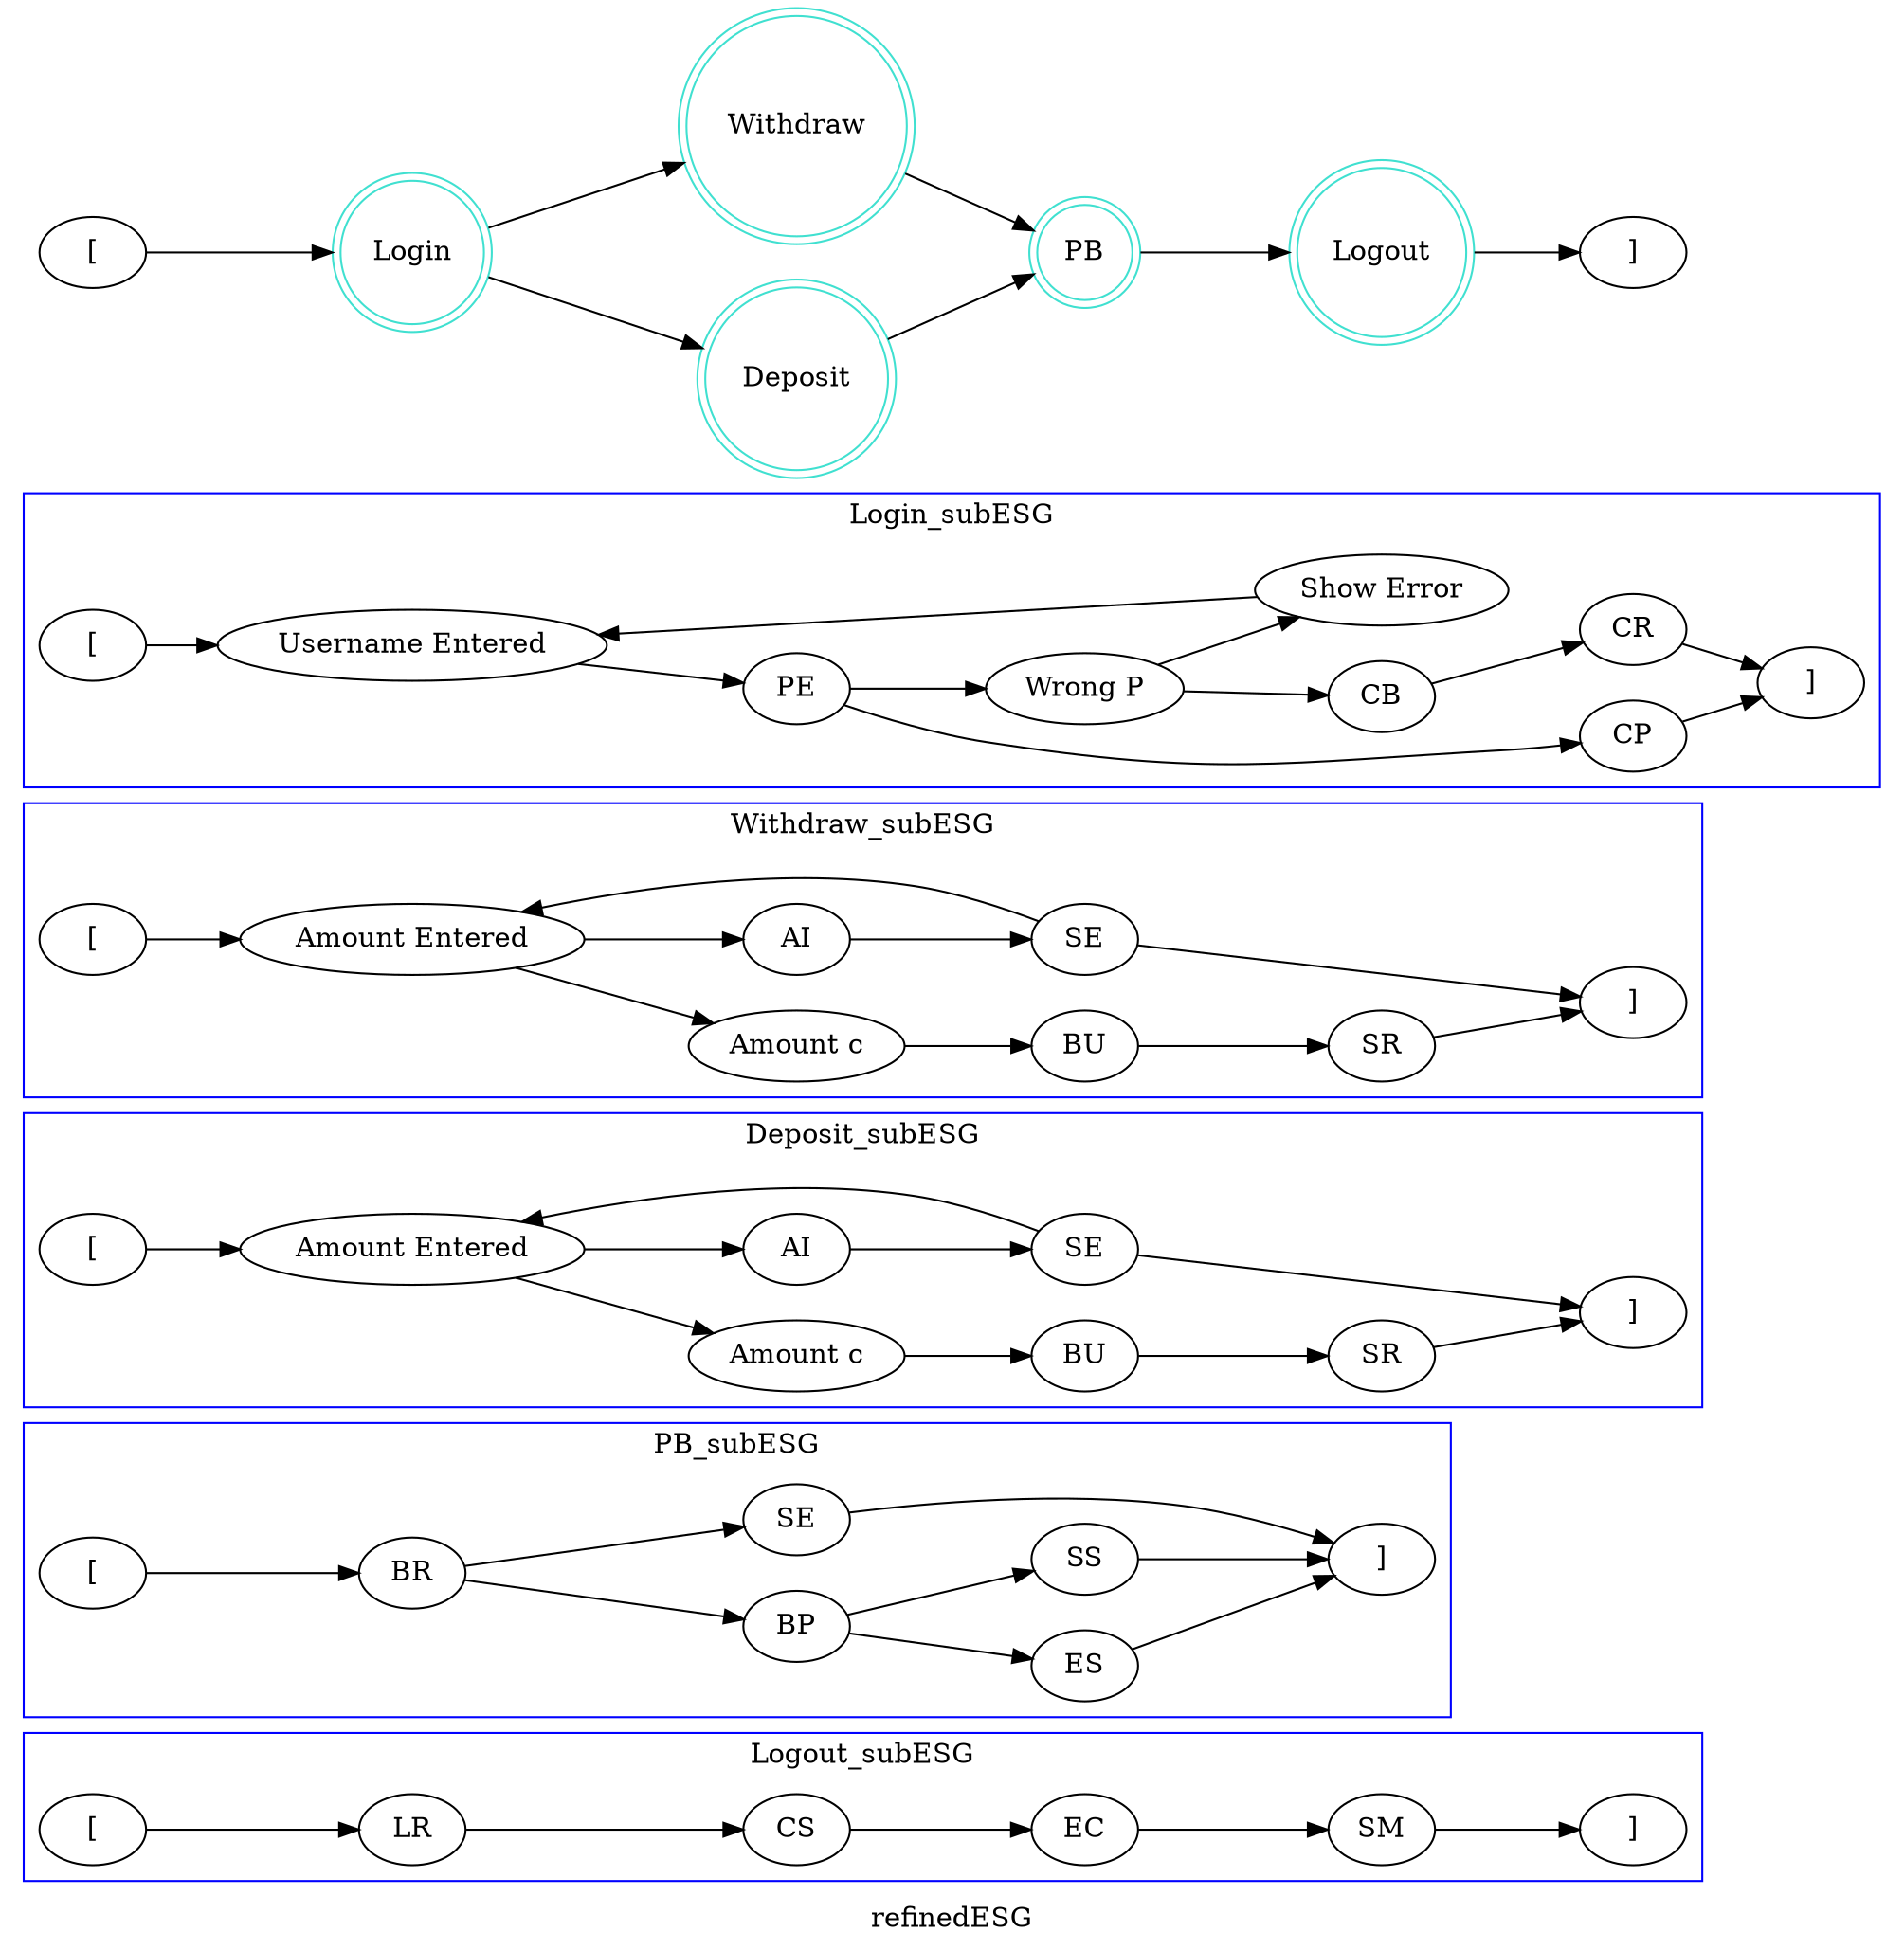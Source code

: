 digraph G {
rankdir = LR
subgraph clusterLogout_subESG {
label = Logout_subESG
color = "blue"
label = "Logout_subESG";
esg5_vertex0 -> esg5_vertex1[ color = black];
esg5_vertex1 -> esg5_vertex2[ color = black];
esg5_vertex2 -> esg5_vertex3[ color = black];
esg5_vertex3 -> esg5_vertex4[ color = black];
esg5_vertex4 -> esg5_vertex5[ color = black];
esg5_vertex0 [label = "[", shape = ellipse, color=black]
esg5_vertex1 [label = "LR", shape = ellipse, color=black]
esg5_vertex2 [label = "CS", shape = ellipse, color=black]
esg5_vertex3 [label = "EC", shape = ellipse, color=black]
esg5_vertex4 [label = "SM", shape = ellipse, color=black]
esg5_vertex5 [label = "]", shape = ellipse, color=black]
}
subgraph clusterPB_subESG {
label = PB_subESG
color = "blue"
label = "PB_subESG";
esg4_vertex0 -> esg4_vertex1[ color = black];
esg4_vertex1 -> esg4_vertex2[ color = black];
esg4_vertex2 -> esg4_vertex3[ color = black];
esg4_vertex2 -> esg4_vertex4[ color = black];
esg4_vertex1 -> esg4_vertex5[ color = black];
esg4_vertex3 -> esg4_vertex6[ color = black];
esg4_vertex4 -> esg4_vertex6[ color = black];
esg4_vertex5 -> esg4_vertex6[ color = black];
esg4_vertex0 [label = "[", shape = ellipse, color=black]
esg4_vertex1 [label = "BR", shape = ellipse, color=black]
esg4_vertex2 [label = "BP", shape = ellipse, color=black]
esg4_vertex3 [label = "ES", shape = ellipse, color=black]
esg4_vertex4 [label = "SS", shape = ellipse, color=black]
esg4_vertex5 [label = "SE", shape = ellipse, color=black]
esg4_vertex6 [label = "]", shape = ellipse, color=black]
}
subgraph clusterDeposit_subESG {
label = Deposit_subESG
color = "blue"
label = "Deposit_subESG";
esg3_vertex0 -> esg3_vertex1[ color = black];
esg3_vertex1 -> esg3_vertex2[ color = black];
esg3_vertex2 -> esg3_vertex3[ color = black];
esg3_vertex3 -> esg3_vertex4[ color = black];
esg3_vertex4 -> esg3_vertex7[ color = black];
esg3_vertex1 -> esg3_vertex5[ color = black];
esg3_vertex5 -> esg3_vertex6[ color = black];
esg3_vertex6 -> esg3_vertex1[ color = black];
esg3_vertex6 -> esg3_vertex7[ color = black];
esg3_vertex0 [label = "[", shape = ellipse, color=black]
esg3_vertex1 [label = "Amount Entered", shape = ellipse, color=black]
esg3_vertex2 [label = "Amount c", shape = ellipse, color=black]
esg3_vertex3 [label = "BU", shape = ellipse, color=black]
esg3_vertex4 [label = "SR", shape = ellipse, color=black]
esg3_vertex7 [label = "]", shape = ellipse, color=black]
esg3_vertex5 [label = "AI", shape = ellipse, color=black]
esg3_vertex6 [label = "SE", shape = ellipse, color=black]
}
subgraph clusterWithdraw_subESG {
label = Withdraw_subESG
color = "blue"
label = "Withdraw_subESG";
esg2_vertex0 -> esg2_vertex1[ color = black];
esg2_vertex1 -> esg2_vertex2[ color = black];
esg2_vertex2 -> esg2_vertex3[ color = black];
esg2_vertex3 -> esg2_vertex4[ color = black];
esg2_vertex4 -> esg2_vertex7[ color = black];
esg2_vertex1 -> esg2_vertex5[ color = black];
esg2_vertex5 -> esg2_vertex6[ color = black];
esg2_vertex6 -> esg2_vertex1[ color = black];
esg2_vertex6 -> esg2_vertex7[ color = black];
esg2_vertex0 [label = "[", shape = ellipse, color=black]
esg2_vertex1 [label = "Amount Entered", shape = ellipse, color=black]
esg2_vertex2 [label = "Amount c", shape = ellipse, color=black]
esg2_vertex3 [label = "BU", shape = ellipse, color=black]
esg2_vertex4 [label = "SR", shape = ellipse, color=black]
esg2_vertex7 [label = "]", shape = ellipse, color=black]
esg2_vertex5 [label = "AI", shape = ellipse, color=black]
esg2_vertex6 [label = "SE", shape = ellipse, color=black]
}
subgraph clusterLogin_subESG {
label = Login_subESG
color = "blue"
label = "Login_subESG";
esg1_vertex0 -> esg1_vertex1[ color = black];
esg1_vertex1 -> esg1_vertex3[ color = black];
esg1_vertex3 -> esg1_vertex4[ color = black];
esg1_vertex4 -> esg1_vertex2[ color = black];
esg1_vertex2 -> esg1_vertex1[ color = black];
esg1_vertex3 -> esg1_vertex5[ color = black];
esg1_vertex4 -> esg1_vertex6[ color = black];
esg1_vertex6 -> esg1_vertex7[ color = black];
esg1_vertex7 -> esg1_vertex8[ color = black];
esg1_vertex5 -> esg1_vertex8[ color = black];
esg1_vertex0 [label = "[", shape = ellipse, color=black]
esg1_vertex1 [label = "Username Entered", shape = ellipse, color=black]
esg1_vertex3 [label = "PE", shape = ellipse, color=black]
esg1_vertex4 [label = "Wrong P", shape = ellipse, color=black]
esg1_vertex2 [label = "Show Error", shape = ellipse, color=black]
esg1_vertex5 [label = "CP", shape = ellipse, color=black]
esg1_vertex6 [label = "CB", shape = ellipse, color=black]
esg1_vertex7 [label = "CR", shape = ellipse, color=black]
esg1_vertex8 [label = "]", shape = ellipse, color=black]
}
label = "refinedESG";
esg0_vertex0 -> esg0_vertex1[ color = black];
esg0_vertex1 -> esg0_vertex2[ color = black];
esg0_vertex1 -> esg0_vertex3[ color = black];
esg0_vertex2 -> esg0_vertex4[ color = black];
esg0_vertex3 -> esg0_vertex4[ color = black];
esg0_vertex4 -> esg0_vertex5[ color = black];
esg0_vertex5 -> esg0_vertex6[ color = black];
esg0_vertex0 [label = "[", shape = ellipse, color=black]
esg0_vertex1 [label = "Login", shape = doublecircle, color=turquoise]
esg0_vertex2 [label = "Withdraw", shape = doublecircle, color=turquoise]
esg0_vertex3 [label = "Deposit", shape = doublecircle, color=turquoise]
esg0_vertex4 [label = "PB", shape = doublecircle, color=turquoise]
esg0_vertex5 [label = "Logout", shape = doublecircle, color=turquoise]
esg0_vertex6 [label = "]", shape = ellipse, color=black]
}
